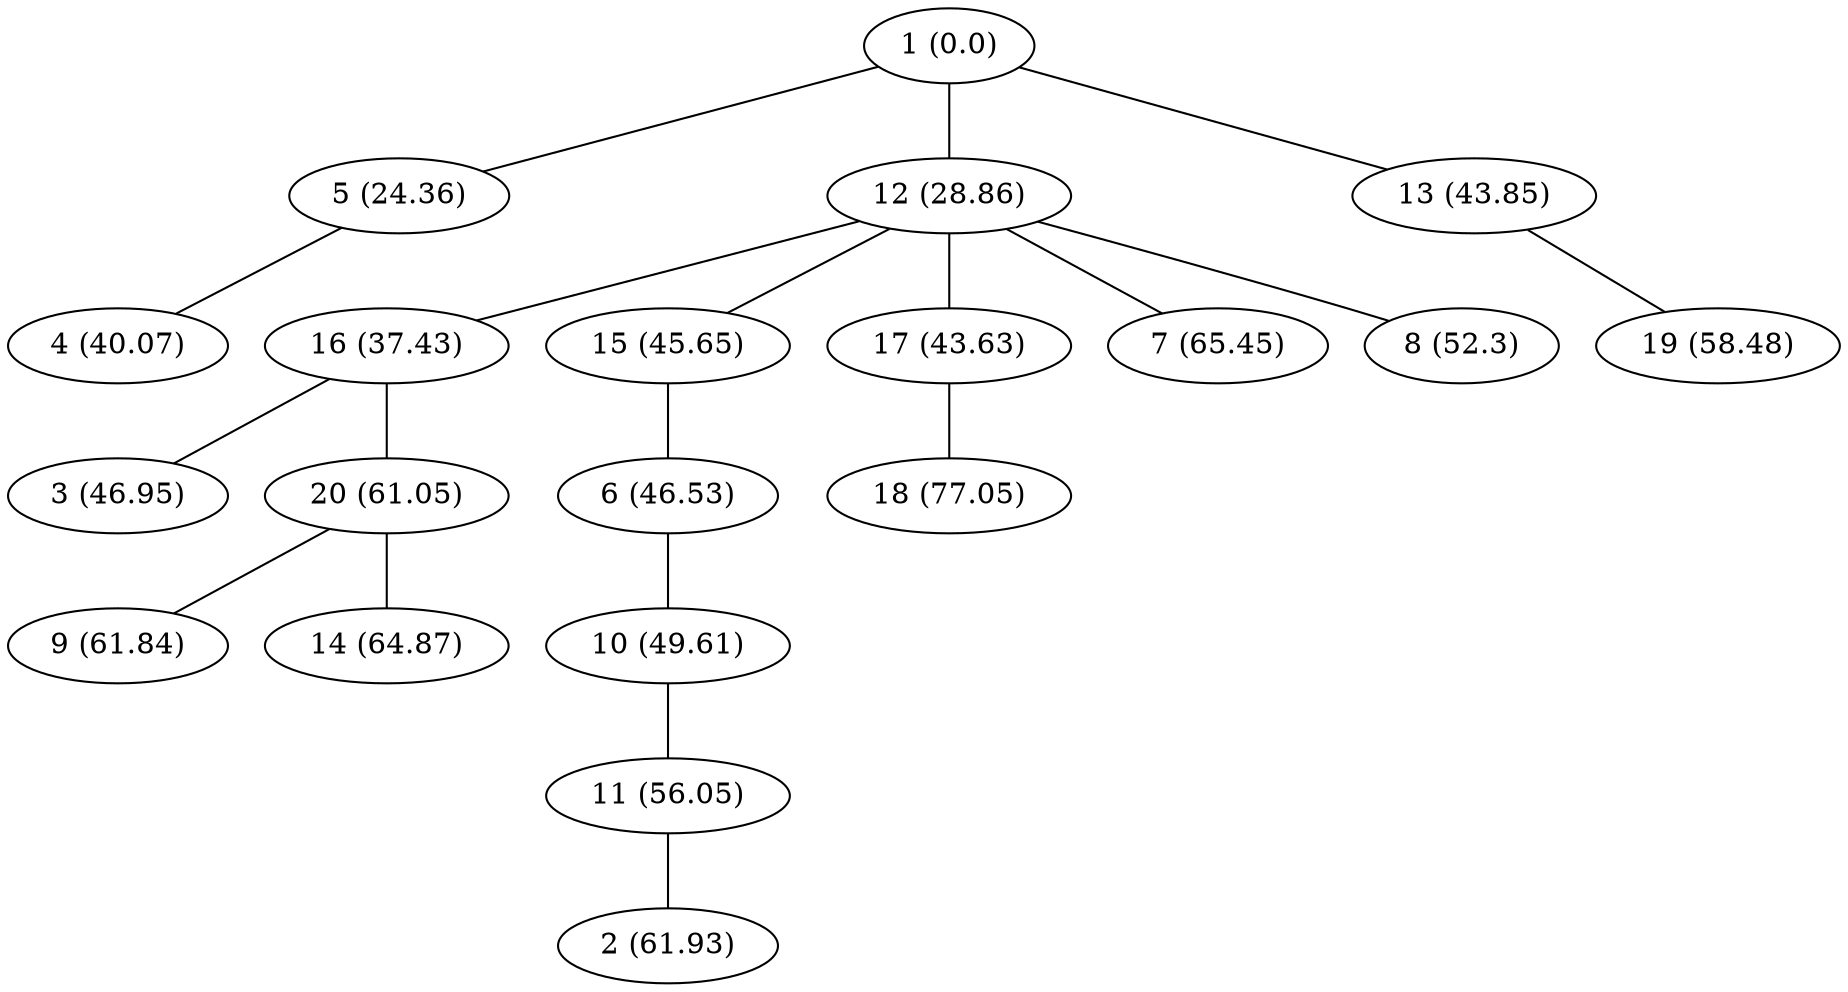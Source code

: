 graph dijkstra_Gilbert{
16--3
1--5
15--6
20--9
1--12
1--13
12--15
12--16
16--20
11--2
5--4
10--11
17--18
12--7
12--8
6--10
20--14
12--17
13--19
3 [label="3 (46.95)"]
5 [label="5 (24.36)"]
6 [label="6 (46.53)"]
9 [label="9 (61.84)"]
12 [label="12 (28.86)"]
13 [label="13 (43.85)"]
15 [label="15 (45.65)"]
16 [label="16 (37.43)"]
20 [label="20 (61.05)"]
2 [label="2 (61.93)"]
4 [label="4 (40.07)"]
11 [label="11 (56.05)"]
14 [label="14 (64.87)"]
19 [label="19 (58.48)"]
7 [label="7 (65.45)"]
8 [label="8 (52.3)"]
17 [label="17 (43.63)"]
18 [label="18 (77.05)"]
10 [label="10 (49.61)"]
1 [label="1 (0.0)"]
}
